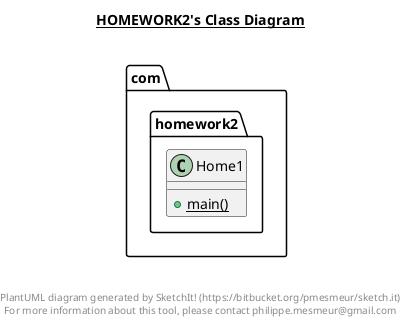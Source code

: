 @startuml

title __HOMEWORK2's Class Diagram__\n

  namespace com.homework2 {
    class com.homework2.Home1 {
        {static} + main()
    }
  }
  



right footer


PlantUML diagram generated by SketchIt! (https://bitbucket.org/pmesmeur/sketch.it)
For more information about this tool, please contact philippe.mesmeur@gmail.com
endfooter

@enduml
